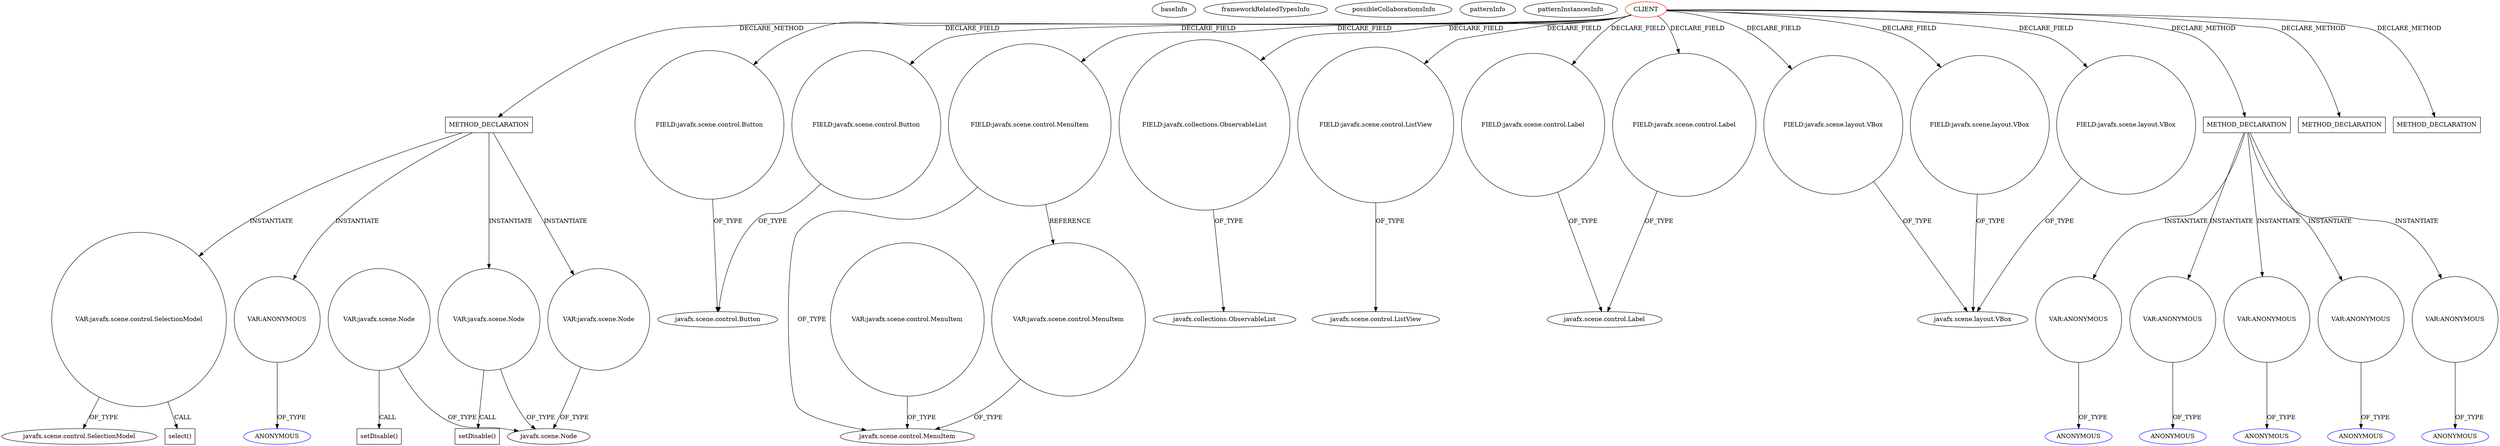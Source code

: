 digraph {
baseInfo[graphId=642,category="pattern",isAnonymous=false,possibleRelation=false]
frameworkRelatedTypesInfo[]
possibleCollaborationsInfo[]
patternInfo[frequency=2.0,patternRootClient=0]
patternInstancesInfo[0="zvakanaka-bitbit~/zvakanaka-bitbit/bitbit-master/src/bitbit/BitBit.java~BitBit~4923",1="hock323-eventManager~/hock323-eventManager/EventManager-master/src/eventManager/controller/pokerTournament/TournamentController.java~TournamentController~3009"]
269[label="javafx.scene.control.SelectionModel",vertexType="FRAMEWORK_CLASS_TYPE",isFrameworkType=false]
585[label="VAR:javafx.scene.control.SelectionModel",vertexType="VARIABLE_EXPRESION",isFrameworkType=false,shape=circle]
586[label="select()",vertexType="INSIDE_CALL",isFrameworkType=false,shape=box]
563[label="METHOD_DECLARATION",vertexType="CLIENT_METHOD_DECLARATION",isFrameworkType=false,shape=box]
0[label="CLIENT",vertexType="ROOT_CLIENT_CLASS_DECLARATION",isFrameworkType=false,color=red]
52[label="FIELD:javafx.scene.control.Button",vertexType="FIELD_DECLARATION",isFrameworkType=false,shape=circle]
142[label="FIELD:javafx.scene.control.Button",vertexType="FIELD_DECLARATION",isFrameworkType=false,shape=circle]
102[label="FIELD:javafx.scene.control.MenuItem",vertexType="FIELD_DECLARATION",isFrameworkType=false,shape=circle]
146[label="FIELD:javafx.collections.ObservableList",vertexType="FIELD_DECLARATION",isFrameworkType=false,shape=circle]
147[label="javafx.collections.ObservableList",vertexType="FRAMEWORK_INTERFACE_TYPE",isFrameworkType=false]
103[label="javafx.scene.control.MenuItem",vertexType="FRAMEWORK_CLASS_TYPE",isFrameworkType=false]
2[label="FIELD:javafx.scene.control.ListView",vertexType="FIELD_DECLARATION",isFrameworkType=false,shape=circle]
938[label="VAR:javafx.scene.control.MenuItem",vertexType="VARIABLE_EXPRESION",isFrameworkType=false,shape=circle]
942[label="VAR:javafx.scene.control.MenuItem",vertexType="VARIABLE_EXPRESION",isFrameworkType=false,shape=circle]
50[label="FIELD:javafx.scene.control.Label",vertexType="FIELD_DECLARATION",isFrameworkType=false,shape=circle]
27[label="javafx.scene.control.Label",vertexType="FRAMEWORK_CLASS_TYPE",isFrameworkType=false]
71[label="FIELD:javafx.scene.control.Label",vertexType="FIELD_DECLARATION",isFrameworkType=false,shape=circle]
5[label="javafx.scene.control.Button",vertexType="FRAMEWORK_CLASS_TYPE",isFrameworkType=false]
568[label="VAR:ANONYMOUS",vertexType="VARIABLE_EXPRESION",isFrameworkType=false,shape=circle]
569[label="ANONYMOUS",vertexType="REFERENCE_ANONYMOUS_DECLARATION",isFrameworkType=false,color=blue]
63[label="FIELD:javafx.scene.layout.VBox",vertexType="FIELD_DECLARATION",isFrameworkType=false,shape=circle]
18[label="FIELD:javafx.scene.layout.VBox",vertexType="FIELD_DECLARATION",isFrameworkType=false,shape=circle]
106[label="FIELD:javafx.scene.layout.VBox",vertexType="FIELD_DECLARATION",isFrameworkType=false,shape=circle]
3[label="javafx.scene.control.ListView",vertexType="FRAMEWORK_CLASS_TYPE",isFrameworkType=false]
439[label="METHOD_DECLARATION",vertexType="CLIENT_METHOD_DECLARATION",isFrameworkType=false,shape=box]
550[label="VAR:ANONYMOUS",vertexType="VARIABLE_EXPRESION",isFrameworkType=false,shape=circle]
530[label="VAR:ANONYMOUS",vertexType="VARIABLE_EXPRESION",isFrameworkType=false,shape=circle]
647[label="METHOD_DECLARATION",vertexType="CLIENT_METHOD_DECLARATION",isFrameworkType=false,shape=box]
518[label="VAR:ANONYMOUS",vertexType="VARIABLE_EXPRESION",isFrameworkType=false,shape=circle]
865[label="METHOD_DECLARATION",vertexType="CLIENT_METHOD_DECLARATION",isFrameworkType=false,shape=box]
503[label="VAR:ANONYMOUS",vertexType="VARIABLE_EXPRESION",isFrameworkType=false,shape=circle]
560[label="VAR:ANONYMOUS",vertexType="VARIABLE_EXPRESION",isFrameworkType=false,shape=circle]
19[label="javafx.scene.layout.VBox",vertexType="FRAMEWORK_CLASS_TYPE",isFrameworkType=false]
551[label="ANONYMOUS",vertexType="REFERENCE_ANONYMOUS_DECLARATION",isFrameworkType=false,color=blue]
519[label="ANONYMOUS",vertexType="REFERENCE_ANONYMOUS_DECLARATION",isFrameworkType=false,color=blue]
531[label="ANONYMOUS",vertexType="REFERENCE_ANONYMOUS_DECLARATION",isFrameworkType=false,color=blue]
561[label="ANONYMOUS",vertexType="REFERENCE_ANONYMOUS_DECLARATION",isFrameworkType=false,color=blue]
504[label="ANONYMOUS",vertexType="REFERENCE_ANONYMOUS_DECLARATION",isFrameworkType=false,color=blue]
576[label="VAR:javafx.scene.Node",vertexType="VARIABLE_EXPRESION",isFrameworkType=false,shape=circle]
189[label="javafx.scene.Node",vertexType="FRAMEWORK_CLASS_TYPE",isFrameworkType=false]
577[label="setDisable()",vertexType="INSIDE_CALL",isFrameworkType=false,shape=box]
622[label="VAR:javafx.scene.Node",vertexType="VARIABLE_EXPRESION",isFrameworkType=false,shape=circle]
623[label="setDisable()",vertexType="INSIDE_CALL",isFrameworkType=false,shape=box]
582[label="VAR:javafx.scene.Node",vertexType="VARIABLE_EXPRESION",isFrameworkType=false,shape=circle]
563->582[label="INSTANTIATE"]
18->19[label="OF_TYPE"]
439->550[label="INSTANTIATE"]
0->18[label="DECLARE_FIELD"]
563->568[label="INSTANTIATE"]
52->5[label="OF_TYPE"]
102->103[label="OF_TYPE"]
568->569[label="OF_TYPE"]
582->189[label="OF_TYPE"]
942->103[label="OF_TYPE"]
63->19[label="OF_TYPE"]
439->503[label="INSTANTIATE"]
142->5[label="OF_TYPE"]
938->103[label="OF_TYPE"]
0->63[label="DECLARE_FIELD"]
622->623[label="CALL"]
585->586[label="CALL"]
622->189[label="OF_TYPE"]
550->551[label="OF_TYPE"]
576->189[label="OF_TYPE"]
71->27[label="OF_TYPE"]
0->52[label="DECLARE_FIELD"]
585->269[label="OF_TYPE"]
0->865[label="DECLARE_METHOD"]
0->439[label="DECLARE_METHOD"]
0->563[label="DECLARE_METHOD"]
146->147[label="OF_TYPE"]
0->106[label="DECLARE_FIELD"]
0->50[label="DECLARE_FIELD"]
0->71[label="DECLARE_FIELD"]
50->27[label="OF_TYPE"]
0->146[label="DECLARE_FIELD"]
0->142[label="DECLARE_FIELD"]
0->647[label="DECLARE_METHOD"]
576->577[label="CALL"]
106->19[label="OF_TYPE"]
0->2[label="DECLARE_FIELD"]
503->504[label="OF_TYPE"]
560->561[label="OF_TYPE"]
518->519[label="OF_TYPE"]
563->576[label="INSTANTIATE"]
2->3[label="OF_TYPE"]
439->560[label="INSTANTIATE"]
563->585[label="INSTANTIATE"]
530->531[label="OF_TYPE"]
439->518[label="INSTANTIATE"]
439->530[label="INSTANTIATE"]
102->942[label="REFERENCE"]
0->102[label="DECLARE_FIELD"]
}
